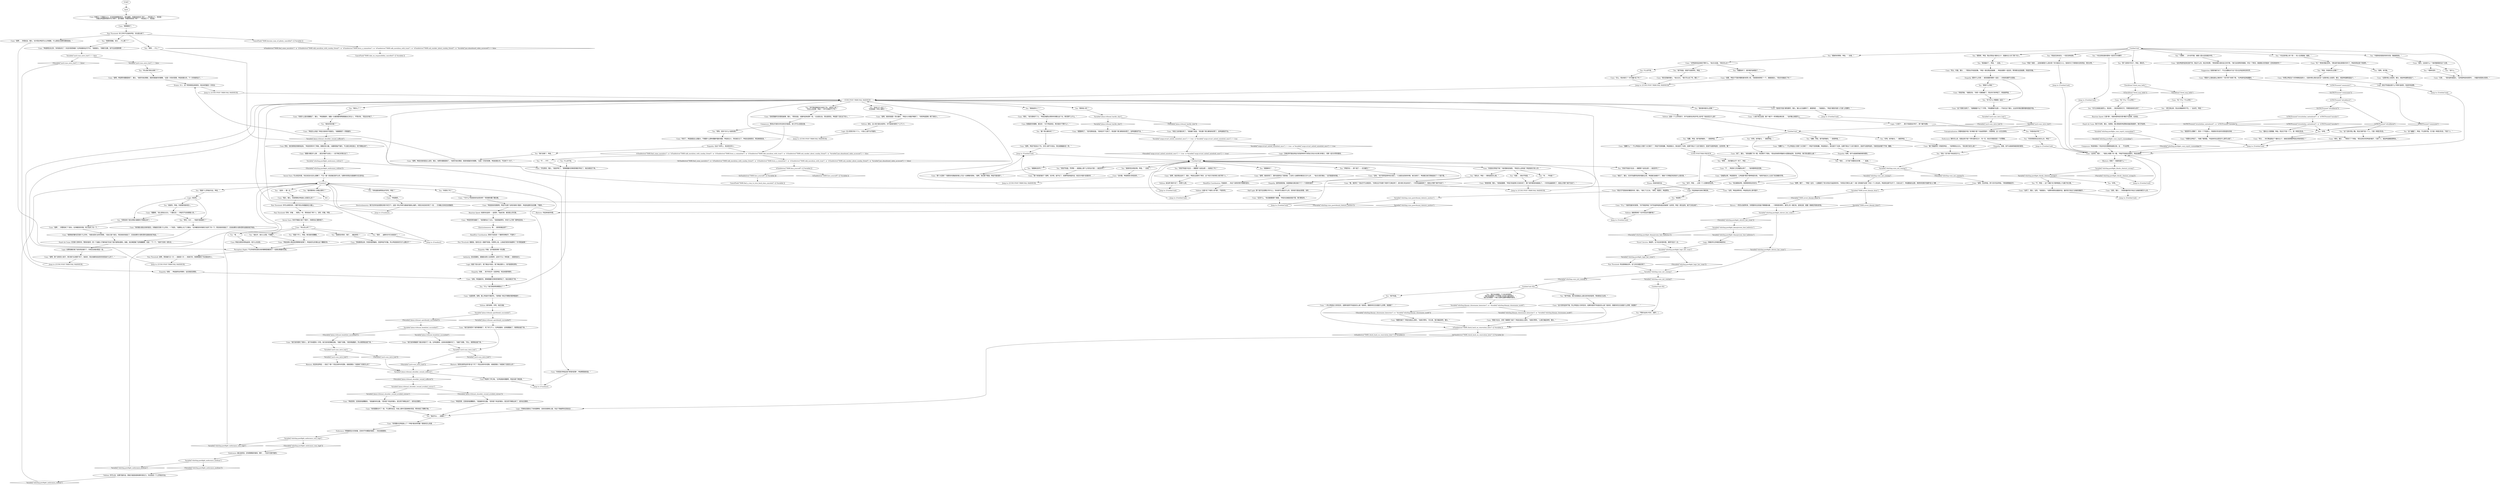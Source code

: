 # WHIRLING F2 / CUNO WAKEUP
# If you didn't make the authority check.
# ==================================================
digraph G {
	  0 [label="START"];
	  1 [label="input"];
	  2 [label="Variable[\"cargo.evrart_exited_unionhub_once\"] == true  or Variable[\"cargo.evrart_exited_unionhub_once\"] == true"];
	  3 [label="Variable[\"cargo.evrart_exited_unionhub_once\"] == true  or Variable[\"cargo.evrart_exited_unionhub_once\"] == true", shape=diamond];
	  4 [label="!(Variable[\"cargo.evrart_exited_unionhub_once\"] == true  or Variable[\"cargo.evrart_exited_unionhub_once\"] == true)", shape=diamond];
	  5 [label="Cuno: “哈？什么？什么铃铛？”"];
	  6 [label="You: “*某种东西*。”"];
	  7 [label="Cuno: “是吗，比如说什么？”他好像很喜欢这个主意。"];
	  8 [label="IsTHCPresent(\"ultraliberal\")"];
	  9 [label="IsTHCPresent(\"ultraliberal\")", shape=diamond];
	  10 [label="!(IsTHCPresent(\"ultraliberal\"))", shape=diamond];
	  11 [label="Empathy: 哇哦，他不太能接受被拒绝的感觉。"];
	  12 [label="You: “我感觉很痛，发生……什么事了？”"];
	  13 [label="Cuno: “小胡子来过这里。像个*婊子*一样清理这堆垃圾……”这好像让他很开心。"];
	  14 [label="You: “我是个心灵电动马达，坤诺。”"];
	  15 [label="Cuno: “你的猪头朋友派来的医生。好像是尼克斯·什么列布。一个贱货。”他朝地上吐了口唾沫。“在你睡觉的时候用刀玩弄了你一下。然后他妈的就走了，还说如果你大便失禁的话就给他打电话。”"];
	  16 [label="You: “我感觉非常好。我们……燥起来吧！”"];
	  17 [label="You: “谁在乎。谁关心过我。不重要了。”"];
	  18 [label="You: “那是什么风格？”"];
	  19 [label="Composure: 坤诺和猪头？而且你还在警察频道提过他。这……不太妙啊。"];
	  20 [label="Cuno: “我想他好像叫尼克斯·什么列布，”他尝试回忆当时的情景。“说自己是个医生。然后他妈的就走了，还说如果你大便失禁的话就给他打电话。”"];
	  21 [label="You: “你知不知道，乔伊斯——就是船上那个公司的女代表——她还好吗？”"];
	  22 [label="Cuno: “那个大混球？”他那张布满雀斑的脸上闪过一丝尊敬的意味。“是啊，他在楼下喝酒。坤诺不喜欢那个。”"];
	  23 [label="Jump to: [Untitled hub]"];
	  24 [label="You: “好吧。”"];
	  25 [label="You: “感谢你的帮助，坤诺。”（总结。）"];
	  26 [label="Cuno: “该死，猪头……你他妈最好别只有这几朵破玫瑰花什么的。”"];
	  27 [label="Jump to: [Untitled hub]"];
	  28 [label="Conceptualization: 骄傲地竖起中指？他*确实*是个*自由思想家*。打破常规。这一点无法争辩。"];
	  29 [label="Variable[\"yard.cuno_intro_hub\"]"];
	  30 [label="Variable[\"yard.cuno_intro_hub\"]", shape=diamond];
	  31 [label="!(Variable[\"yard.cuno_intro_hub\"])", shape=diamond];
	  32 [label="Cuno: “谢了，猪头。”他快速瞥了你一眼，然后移开了视线。“现在赶快把你残废的大屁股抬起来，告诉坤诺，我们现在要怎么做？”"];
	  33 [label="Composure: 男孩似乎真的对你没有任何敌意。他几乎可以说是友善。"];
	  34 [label="You: “我们没事了，坤诺。”"];
	  35 [label="CancelTask(\"TASK.find_a_way_to_turn_back_time_canceled\")--[[ Variable[ ]]"];
	  36 [label="Cuno: “不……坤诺有几天没嗑思必得了……”他的眼神有些忧郁。"];
	  37 [label="You: “你受伤了吗？”"];
	  38 [label="Cuno: 你看见一个穿着FALN，还没到青春期的孩子。因为痛楚，你看到他变成了两个——然后是三个。他说道：\n你看见坤诺那熟悉的FALN裤子。因为痛楚，你看到他变成了两个——然后是三个。他说道："];
	  39 [label="Empathy: 哇哦……坤诺居然会同情你。这还真是没想到。"];
	  40 [label="Pain Threshold: 是啊，男孩被打过一次——或者是十次——他爸打的。他很尊重受了伤还能走的人。"];
	  41 [label="Hand/Eye Coordination: 可能是的……你这个该死的笨手笨脚的家伙。"];
	  42 [label="Volition: 这是*杀了*他的人的*错*。不是你的。"];
	  43 [label="Half Light: 那个袋子应该算在*你*头上。你本来可以做点什么的，但你却只是站在那里。该死……"];
	  44 [label="Cuno: “这里的墙上全是洞，猪头。就连坤诺都知道这个。”"];
	  45 [label="Variable[\"whirling.postfight_klaasjeroom_hint_ballistics\"]"];
	  46 [label="Variable[\"whirling.postfight_klaasjeroom_hint_ballistics\"]", shape=diamond];
	  47 [label="!(Variable[\"whirling.postfight_klaasjeroom_hint_ballistics\"])", shape=diamond];
	  48 [label="You: “康米主义很愚蠢，坤诺。而且它不是一个人，是一种意识形态。”"];
	  49 [label="You: “没什么。”"];
	  50 [label="Jump to: [CUNO POST TRIBUNAL MAINHUB]"];
	  51 [label="You: “我们应该搜查一下卡拉洁的房间。”\n“我们应该搜查一下卡特琳·艾拉洁小姐的房间。”\n“我们应该搜查一下奥兰治那位迪斯科舞者的房间。”"];
	  52 [label="You: “好吧。给爷备马。”（接受坤诺。）"];
	  53 [label="Pain Threshold: 看看他。他的生活一直都不容易。你想带上他，让他经历更多的破事吗？*你*那些破事？"];
	  54 [label="Cuno: “抱歉什么？！不让坤诺加入你那个大烂摊子？！坤诺不觉得抱歉。坤诺很高兴。我也是开个玩笑。如果不拿出个几百万雷亚尔，是请不动我坤诺的。你甚至连床都下不来，蠢蛋。”"];
	  55 [label="Cuno: “隔壁的婊子？坤诺也是这么想的，”他表示赞同。“好主意。我们燥起来吧，猪头。”"];
	  56 [label="Variable[\"whirling.cuno_not_coming\"]"];
	  57 [label="Variable[\"whirling.cuno_not_coming\"]", shape=diamond];
	  58 [label="!(Variable[\"whirling.cuno_not_coming\"])", shape=diamond];
	  59 [label="Cuno: “他们说你把半个城市都烧毁了。死了好几千人。在坤诺看来，这简直酷毙了。我想我会留下来。”"];
	  60 [label="Rhetoric: 他现在居然会用*我*这个字了？而且没有叫你混账，或者是猪头？他是病了还是怎么的？"];
	  61 [label="Cuno: “坤诺觉得，还真他妈挺糟糕的。”他指着你的左腿。“但你是个幸运的猪头。医生把子弹取出来了，说你会没事的。”"];
	  62 [label="Variable[\"whirling.postfight_endurance_very_high\"]"];
	  63 [label="Variable[\"whirling.postfight_endurance_very_high\"]", shape=diamond];
	  64 [label="!(Variable[\"whirling.postfight_endurance_very_high\"])", shape=diamond];
	  65 [label="Cuno: “坤诺做的。”"];
	  66 [label="You: （起来——慢一点。）"];
	  67 [label="Cuno: 他看着你的眼睛，重复到：“对于坤诺来说，两天根本*不算什么*。”"];
	  68 [label="Volition: 她当然*真的*走了，你想什么呢。"];
	  69 [label="Cuno: “这没什么。”他试着摆脱那个画面。“坤诺也会被装进袋子里。我们都会的。”"];
	  70 [label="Variable[\"whirling.postfight_logic_her_room\"]"];
	  71 [label="Variable[\"whirling.postfight_logic_her_room\"]", shape=diamond];
	  72 [label="!(Variable[\"whirling.postfight_logic_her_room\"])", shape=diamond];
	  73 [label="Volition: 放松，这小孩只是在戏弄你。你不是真的害死了*上千人*。"];
	  74 [label="Variable[\"plaza.tribunal_hardie_shot\"]"];
	  75 [label="Variable[\"plaza.tribunal_hardie_shot\"]", shape=diamond];
	  76 [label="!(Variable[\"plaza.tribunal_hardie_shot\"])", shape=diamond];
	  77 [label="Jump to: [CUNO POST TRIBUNAL MAINHUB]"];
	  78 [label="Cuno: “真他妈难，猪头。”他抱起胳膊。“坤诺只知道港口已经封闭了，整个城市都他妈被搞乱了。一半的哈迪娘炮死了，就连公司那个婊子也走了。”"];
	  79 [label="Cuno: “哦，真的吗？”他似乎不太相信你。“你再也见不到那个死胖子艾弗拉特了，因为港口完全封闭了。一半的哈迪娘炮死了，就连公司那个婊子也走了。”"];
	  80 [label="You: “好吧。”"];
	  81 [label="You: “很简单，坤诺。我必须找出*康米主义*。是康米主义杀了那个吊人。”"];
	  82 [label="You: “这个最酷了，坤诺。不过很可惜，它只是一种意识形态，不是个人。”"];
	  83 [label="You: “我不知道。我们还是就这么漫无目的地闲逛吧，等线索自己出现。”"];
	  84 [label="You: “抱歉，坤诺，我不能带着你。”（拒绝坤诺。）"];
	  85 [label="Untitled hub (02)"];
	  86 [label="Variable[\"yard.cuno_intro_hub\"] == false"];
	  87 [label="Variable[\"yard.cuno_intro_hub\"] == false", shape=diamond];
	  88 [label="!(Variable[\"yard.cuno_intro_hub\"] == false)", shape=diamond];
	  89 [label="Cuno: “是啊，坤诺也他妈是这么说的，猪头。他帮你摆脱困境了。”他把手放在臀部，直直地看着你的眼睛。“这是一次性的恩惠，坤诺给猪头的。不会有下一次了。”"];
	  90 [label="You: “等等……什么？”"];
	  91 [label="You: “什么？他们把他带到哪里去了？”"];
	  92 [label="Cuno: “没啦，坤诺骗你的。那辆愚蠢的货車把四眼带走了。他应该能活下来。”"];
	  93 [label="Variable[\"whirling.cuno_postribunal_rhetoric_noslurs\"]"];
	  94 [label="Variable[\"whirling.cuno_postribunal_rhetoric_noslurs\"]", shape=diamond];
	  95 [label="!(Variable[\"whirling.cuno_postribunal_rhetoric_noslurs\"])", shape=diamond];
	  96 [label="You: “我怎么了？”"];
	  97 [label="Logic: *小胡子*……那只可能是加尔特了，那个餐厅经理。"];
	  98 [label="Endurance: 通过血和泪，还有那撕裂的缝线，偶尔……*应该*还是可能的。"];
	  99 [label="You: “我的警局有人来看过我吗？”"];
	  100 [label="Variable[\"whirling.postfight_cuno_esprit_cunnandpig\"]"];
	  101 [label="Variable[\"whirling.postfight_cuno_esprit_cunnandpig\"]", shape=diamond];
	  102 [label="!(Variable[\"whirling.postfight_cuno_esprit_cunnandpig\"])", shape=diamond];
	  103 [label="You: “你说几千人死了？”\n“你说城里一半的人都死了？”"];
	  104 [label="Cuno: “当然了，猪头。当然。”他摇摇头。“如果你想突击搜查的话，最好别只有这几朵破玫瑰就行。”"];
	  105 [label="You: “好吧。给爷备马。”（接受坤诺。）"];
	  106 [label="You: “现在？至于接下来会发生什么……”"];
	  107 [label="Cuno: “这计划听起来不错。你让坤诺加入你的狂欢，结果你居然不知道该怎么做？他妈的，看看你的日志或者什么的啊。真是服了……”"];
	  108 [label="Variable[\"plaza.tribunal_headshot_succeeded\"]"];
	  109 [label="Variable[\"plaza.tribunal_headshot_succeeded\"]", shape=diamond];
	  110 [label="!(Variable[\"plaza.tribunal_headshot_succeeded\"])", shape=diamond];
	  111 [label="You: “谢谢你，坤诺，你是我的救命恩人。”"];
	  112 [label="Cuno: “提图斯死了，”他冷漠地说道。“他有些手下也死了。现在整个港口都他妈封禁了。连坤诺都进不去。”"];
	  113 [label="Cuno: “没有。”孩子突然显得年轻又弱小。“工会医生赶到的时候，她已经死了。坤诺看见他们把她装进了一个袋子里。”"];
	  114 [label="Cuno: “意志坚强的猪头。”他点点头。“我们可以走了吗，猪头？”"];
	  115 [label="Cuno: “对坤诺来说这他妈不算什么，”他点头说道。“现在怎么办？”"];
	  116 [label="Cuno: “那是卡拉洁，对吧？隔壁那个婊子？坤诺也是这么想的，”他表示赞同。“让我们燥起来吧，猪头。”"];
	  117 [label="Variable[\"yard.cuno_intro_hub\"]"];
	  118 [label="Variable[\"yard.cuno_intro_hub\"]", shape=diamond];
	  119 [label="!(Variable[\"yard.cuno_intro_hub\"])", shape=diamond];
	  120 [label="Jump to: [Untitled hub]"];
	  121 [label="You: “等等，但你*为什么*会原谅我？”"];
	  122 [label="Empathy: 在这个世界上，他没有任何人。"];
	  123 [label="IsTaskActive(\"TASK.check_back_on_renovation_later\")--[[ Variable[ ]]"];
	  124 [label="IsTaskActive(\"TASK.check_back_on_renovation_later\")--[[ Variable[ ]]", shape=diamond];
	  125 [label="!(IsTaskActive(\"TASK.check_back_on_renovation_later\")--[[ Variable[ ]])", shape=diamond];
	  126 [label="Variable[\"plaza.tribunal_shoulder_wound_avoided_cuirass\"]"];
	  127 [label="Variable[\"plaza.tribunal_shoulder_wound_avoided_cuirass\"]", shape=diamond];
	  128 [label="!(Variable[\"plaza.tribunal_shoulder_wound_avoided_cuirass\"])", shape=diamond];
	  129 [label="Cunohurt"];
	  130 [label="You: “你刚说有个医生把我大腿里的子弹取出来了。”"];
	  131 [label="Cuno: “终结风格，”他重复到。“你把一切都搞砸了。现在你只有坤诺了。终结者坤诺。”"];
	  132 [label="You: “提图斯还好吗？”"];
	  133 [label="Drama: 他说的是实话。"];
	  134 [label="Cuno: “那个有钱的婊子？是啊，也许吧。船不在了。如果坤诺有船的话，肯定也*他妈*会很好的……”"];
	  135 [label="Cuno: “哈？什么？什么铃铛？”"];
	  136 [label="You: “它们之前就在屋顶上。我没有……我没有抓到它们。手脚真他妈的太笨了……”"];
	  137 [label="You: “你*为什么*想跟我一起走？”"];
	  138 [label="Variable[\"whirling.cuno_not_coming\"]"];
	  139 [label="Variable[\"whirling.cuno_not_coming\"]", shape=diamond];
	  140 [label="!(Variable[\"whirling.cuno_not_coming\"])", shape=diamond];
	  141 [label="You: “唔……”"];
	  142 [label="Cuno: “坤诺看得出来，你他妈是想骗他，但是坤诺不好骗，所以坤诺他妈的为什么要在乎？”"];
	  143 [label="Logic: 如果他确实做了验伤然后离开了，你肯定会相对稳定一些。"];
	  144 [label="Pain Threshold: 而且距离挺近的，走几步应该能忍得了。"];
	  145 [label="Cuno: “两天，”他冷漠地开了口。“坤诺没嗑思必得的时间都比这个长。两天算不上什么。”"];
	  146 [label="Logic: 艾弗拉特可能会用这次武装争辩作为把自己完全关在港口的借口，切断一起与外界的联系。"];
	  147 [label="Untitled hub"];
	  148 [label="Cuno: “去医院啊，智障。跟上坤诺的节奏好吗。”他带着一种近乎尊敬的眼神看着你……"];
	  149 [label="Cuno: “坤诺觉得，还真他妈挺糟糕的。”他指着你的左腿。“但你是个幸运的猪头。医生把子弹取出来了，说你会没事的。”"];
	  150 [label="Cuno: “肩膀大概没什么事……医生好像不太担心——说子弹正好穿过去了。”"];
	  151 [label="Cuno: “*为什么*坤诺他妈的会受伤啊？”男孩朝你翻了翻白眼。"];
	  152 [label="Cuno: “坤诺他妈的很聪明，坤诺不在那个该死的粪坑*里面*。坤诺知道情况会变糟，不像你。”"];
	  153 [label="You: “我是个坏人，坤诺。情况真的很糟糕。”"];
	  154 [label="Cuno: ”是啊，她走得远远的了，猪头。坤诺在这里待了两天，这个地方只有你和小胡子两个人。”"];
	  155 [label="Cuno: “你想让坤诺当个对你唯唯诺诺的人，还是你想让我实话实说？这里的墙上全是洞，猪头。就连坤诺都知道这个。”"];
	  156 [label="You: “我昏迷多久了？”"];
	  157 [label="You: “放松点，坤诺——我知道该怎么做。”"];
	  158 [label="You: （把它拿出来，亮出支离破碎的干花。）“这朵花，坤诺！”"];
	  159 [label="Variable[\"whirling.postfight_blackc_rhetoric_wrong\"]"];
	  160 [label="Variable[\"whirling.postfight_blackc_rhetoric_wrong\"]", shape=diamond];
	  161 [label="!(Variable[\"whirling.postfight_blackc_rhetoric_wrong\"])", shape=diamond];
	  162 [label="Cuno: “这在坤诺听起来还差不多。取证什么的。真正的犯罪。”男孩用拳头砸向自己的手掌。“我们去犯罪现场看看，评估一下情况。就按猪头的风格来！还有其他的吗？”"];
	  163 [label="Cuno: “所以……你打算追踪这个*康米主义*，或者还是想跟坤诺征求别的意见？”"];
	  164 [label="Jump to: [CUNO POST TRIBUNAL MAINHUB]"];
	  165 [label="Pain Threshold: 哎哟，好痛……有那么一秒，男孩变成了两个人。该死，好痛。呼吸……"];
	  166 [label="You: “提图斯死了……？”"];
	  167 [label="You: “你知不知道卡拉洁——隔壁那个金发女郎——她真走了吗？”"];
	  168 [label="Shivers: 一阵风从海湾吹来，你周围的杜拉铝盒子微微震动着……一种熟悉的寒冷，屋顶上的一根红线。逐渐拉紧。就像一根被狂风拨动的弦。"];
	  169 [label="Variable[\"TASK.arrest_klaasje_done\"]"];
	  170 [label="Variable[\"TASK.arrest_klaasje_done\"]", shape=diamond];
	  171 [label="!(Variable[\"TASK.arrest_klaasje_done\"])", shape=diamond];
	  172 [label="You: “那其他人呢？”"];
	  173 [label="Jump to: [Untitled hub]"];
	  174 [label="Rhetoric: 他错了！他能知道什么？！"];
	  175 [label="Cuno: “哈？”男孩好像在思考。“那玩意可能在那里好多年了。坤诺觉得这是个死胡同。”"];
	  176 [label="You: “我不知道，但我不会放弃的，坤诺。”"];
	  177 [label="Jump to: [Untitled hub]"];
	  178 [label="Empathy: 听着，这可能是他唯一的出路。"];
	  179 [label="Untitled hub"];
	  180 [label="Jump to: [Untitled hub]"];
	  181 [label="Cuno: “是啊，坤诺帮你摆脱困境了，猪头。”他把手放在臀部，直直地看着你的眼睛。“这是一次性的恩惠，坤诺给猪头的。下一次你就死定了。”"];
	  182 [label="IsTaskActive(\"TASK.face_yourself\")--[[ Variable[ ]]"];
	  183 [label="IsTaskActive(\"TASK.face_yourself\")--[[ Variable[ ]]", shape=diamond];
	  184 [label="!(IsTaskActive(\"TASK.face_yourself\")--[[ Variable[ ]])", shape=diamond];
	  185 [label="Cuno: “现在可不是他妈的睡觉时间，猪头。”他吐了口口水。“来吧，死肥仔，坤诺帮你。”"];
	  186 [label="Pain Threshold: 你可以承受住的。只要不把太多重量放在大腿上。"];
	  187 [label="Cuno: “什么？”他研究着你的表情。“你不相信坤诺？你不知道坤诺知道这些破事？去死吧，坤诺一直在监视。婊子已经出城了。”"];
	  188 [label="You: “是啊，有可能。”"];
	  189 [label="Logic: 谁也不知道这是什么*时候*造成的。他说的有道理。"];
	  190 [label="Cuno: “有些工会的傻瓜死了，”他指着门说道。“现在整个港口都他妈封禁了。连坤诺都进不去。”"];
	  191 [label="You: “伊丽莎白——那个园丁——还活着吗？”"];
	  192 [label="You: “谢谢你告诉我实情，坤诺。”（总结。）"];
	  193 [label="Endurance: 随你怎么说，但是这孩子是个*茅坑里的石头*。有一天，他也许真能变成一个好警察。"];
	  194 [label="Pain Threshold: 你几乎听不见他的声音，实在是太疼了。"];
	  195 [label="Cuno: “他们说你害死了很多人，差不多城里有一半吧。他们说你屁事都没做。”他垂下双眼。“我觉得挺酷的，所以我想我会留下来。”"];
	  196 [label="Jump to: [CUNO POST TRIBUNAL MAINHUB]"];
	  197 [label="You: “拜托，伙计……*到底*是谁做的？”"];
	  198 [label="Cuno: “是啊……你警局来了个家伙，在你睡觉的时候，用刀玩弄了你一下。”"];
	  199 [label="Cuno: 坤诺注意到你想站起来，但什么也没说。"];
	  200 [label="Cuno: “坤诺没耐心管这些哭唧唧的屁事了。坤诺经历过的事比这个糟糕的多。”"];
	  201 [label="Cuno: “所以怎么样了？”"];
	  202 [label="Jump to: [CUNO POST TRIBUNAL MAINHUB]"];
	  203 [label="Esprit de Corps: 我们行动吧，猪头，他想到。猪头警探和坤诺警探准备调查案件。我们开始吧。"];
	  204 [label="You: “坤诺，你他妈怎么回事？”"];
	  205 [label="Variable[\"whirling.postfight_shivers_her_room\"]"];
	  206 [label="Variable[\"whirling.postfight_shivers_her_room\"]", shape=diamond];
	  207 [label="!(Variable[\"whirling.postfight_shivers_her_room\"])", shape=diamond];
	  208 [label="Jump to: [CUNO POST TRIBUNAL MAINHUB]"];
	  209 [label="Cuno: “没问题。坤诺愿意分享信息的。”"];
	  210 [label="Cuno: “她走了，猪头。在你开始那场该死的骚动之前，坤诺看见她离开了。拿着个行李箱还有其他什么鬼东西。”"];
	  211 [label="CheckItem(\"dried_may_bells\")"];
	  212 [label="CheckItem(\"dried_may_bells\")", shape=diamond];
	  213 [label="!(CheckItem(\"dried_may_bells\"))", shape=diamond];
	  214 [label="Cuno: “拜托，猪头……”男孩打了个响指。“想法没有杀死坤诺的瘸子。它是个人。就连坤诺都能想明白。”"];
	  215 [label="Untitled hub (02)"];
	  216 [label="Cuno: “这个场景已经死了。”他朝着窗户比了个手势。“坤诺要离开这里——不如也当个猪头，出去的时候还要骄傲地竖起中指。”"];
	  217 [label="You: “现在……关于接下来要发生的事……”（起身。）"];
	  218 [label="Cuno: “别老想着昨天的那些破事，猪头，”男孩说道，试着听起来成熟一些。“过去是过去，现在是现在。坤诺是个活在当下的人。”"];
	  219 [label="Cuno: “当然，坤诺会帮你的。坤诺现在的心情*很好*。”"];
	  220 [label="Cuno: “你的腿长在坤诺身上了？*坤诺*能动你的腿？我他妈怎么知道……”"];
	  221 [label="Savoir Faire: 可以肯定的是，你应该没办法怎么跳舞了。不过一瘸一拐走路还是可以的。如果你觉得这也能被称为生活的话。"];
	  222 [label="Cuno: “=你让坤诺加入你的狂欢，结果你居然不知道该怎么做？他妈的，看看你的日志或者什么的啊。真是服了……”"];
	  223 [label="Cuno: “是啊，坤诺不是说过了吗。任何人都不许进出。现在就像偏执狂一样。”"];
	  224 [label="You: “外面有些鬼鬼祟祟的东西。我能感觉到。”"];
	  225 [label="IsTHCPresent(\"communist\")"];
	  226 [label="IsTHCPresent(\"communist\")", shape=diamond];
	  227 [label="!(IsTHCPresent(\"communist\"))", shape=diamond];
	  228 [label="Cuno: “奇迹？放屁……这他妈都是什么鬼东西？你只能自己小心，他妈的马丁内斯根本没有奇迹。现实点吧。”"];
	  229 [label="You: “我要放弃了。是时候开始喝酒了。”"];
	  230 [label="Jump to: [Untitled hub]"];
	  231 [label="Empathy: 要求什么东西——甚至是要求跟你一起走——对他来说都不太容易。"];
	  232 [label="You: 不管付出多少代价。[离开。]"];
	  233 [label="You: “你不是说我和你已经完了吗。从职业上讲？”\n“你怎么在这里，坤诺——你不生我的气了吗？”"];
	  234 [label="Drama: 大人，这个男孩相信这是真的。他在给您最后一次机会。"];
	  235 [label="Cuno: “开玩笑的，猪头，”他轻声笑了。“那辆愚蠢的货車把四眼仔带走了。他应该能活下来。”"];
	  236 [label="Cuno: “他们说你朝着那个傻瓜的脸开了一枪。在坤诺看来，这他妈真是酷炸天了。”他垂下双眼。“所以，我想我会留下来。”"];
	  237 [label="CUNO POST TRIBUNAL MAINHUB"];
	  238 [label="Rhetoric: 听起来他好的很。"];
	  239 [label="You: “我的房间是怎么回事？”"];
	  240 [label="You: “我还可以……走路吗？”"];
	  241 [label="Jump to: [Cunohurt]"];
	  242 [label="Cuno: “很酷啊。”他认真地点点头。“只要记住——坤诺可不会免费救人的。”"];
	  243 [label="IsTHCPresent(\"revacholian_nationhood\")  or  IsTHCPresent(\"moralist\")"];
	  244 [label="IsTHCPresent(\"revacholian_nationhood\")  or  IsTHCPresent(\"moralist\")", shape=diamond];
	  245 [label="!(IsTHCPresent(\"revacholian_nationhood\")  or  IsTHCPresent(\"moralist\"))", shape=diamond];
	  246 [label="Cuno: “见鬼……”他失望的摇摇头。“这样耍坤诺有意思吗……你最好给我来点别的。”"];
	  247 [label="Jump to: [Untitled hub]"];
	  248 [label="Cuno: “你要失去坤诺了。”他看了看周围。“听起来你在这里没什么事可以做了。”"];
	  249 [label="You: “抱歉，坤诺，我不能带着你。”（拒绝坤诺。）"];
	  250 [label="Hand/Eye Coordination: 那孩子会变成一个像样的神枪手，不是吗？"];
	  251 [label="Cuno: “抱歉什么？！不让坤诺加入你那个大烂摊子？！坤诺不觉得抱歉。坤诺很高兴。我也是开个玩笑。如果不拿出个几百万雷亚尔，是请不动我坤诺的。去你的吧，懂？”"];
	  252 [label="Rhetoric: 他没有说坤诺——他说了*我*？而且没有叫你混账，或者是猪头？他是病了还是怎么的？"];
	  253 [label="Cuno: “听好了，坤诺就是这么度量大。不需要什么那种满腹牢骚的闹剧。坤诺发过火，然后就忘记了。坤诺会选择原谅，然后继续前进。”"];
	  254 [label="You: “坦白跟我讲吧。我想理清现在的状况。”"];
	  255 [label="Variable[\"whirling.postfight_endurance_medium\"]"];
	  256 [label="Variable[\"whirling.postfight_endurance_medium\"]", shape=diamond];
	  257 [label="!(Variable[\"whirling.postfight_endurance_medium\"])", shape=diamond];
	  258 [label="Jump to: [Cunohurt]"];
	  259 [label="You: “我的……迪斯科岁月已经结束了。”"];
	  260 [label="Cuno: “慢点，猪头。你是想靠在坤诺身上还是怎么的？”"];
	  261 [label="Logic: 交火现场只有十个人。十倍以上是不太可能的。"];
	  262 [label="You: “你是说加尔特？”"];
	  263 [label="Volition: 谁能想到呢？也许你应该*逮捕*她？"];
	  264 [label="You: “你……不知道？”"];
	  265 [label="You: “但是……我也不知道。”"];
	  266 [label="Cuno: “坤诺觉得你搞砸了，”他郑重地点了点头。“但是我能帮你。你有什么打算？跟坤诺说说。”"];
	  267 [label="You: “卡拉洁背后房间里有一些灰扑扑的脚印……”"];
	  268 [label="You: “大概有……28%的可能，被害人是从远处被击中的。”"];
	  269 [label="You: “卡拉洁的墙上有个洞——有人在调查她。偷窥。”"];
	  270 [label="You: “这个没有*那么*酷。而且它都不是一个人，只是一种意识形态。”"];
	  271 [label="You: 什么也不说。"];
	  272 [label="Cuno: “怎么，现在哑巴了？你*准备*走了吗？”"];
	  273 [label="Cuno: “所以，听着，猪头……”男孩似乎有些犹豫。“坤诺一直在想这些破事……坤诺会跟你一起走的。帮你解决这些破事。终结的风格。”"];
	  274 [label="Authority: 尝试招募他，就像尝试把火当宠物养。这孩子只认一种权威——就是他自己。"];
	  275 [label="CancelTask(\"TASK.take_on_responsibility_cancelled\")--[[ Variable[ ]]"];
	  276 [label="Cuno: “眯眯眼死了。”"];
	  277 [label="You: “等等……你好像有点不一样了，坤诺……”"];
	  278 [label="Cuno: “没嗑思必得，坤诺很悲伤。让坤诺很*想念*那种狗屁东西。”他用手指在头上比划了些含糊的手势。"];
	  279 [label="Cuno: “坤诺怎么知道？坤诺又他妈的不是医生。”他像看傻子一样看着你。"];
	  280 [label="Cuno: “你的肩膀也中了一枪，不过算你走运，你身上那件花里胡哨的茶壶，帮你挡住了那颗子弹。”"];
	  281 [label="Endurance: 伴随着相当大的疼痛，还有时不时撕裂的缝线——你应该能做到。"];
	  282 [label="Esprit de Corps: 尼克斯·戈特利布，警局的医师，把一个装着小子弹的袋子扔进了医疗废物处置机。接着，他往嘴里塞了些焦糖糖果，说道：“下一个。”他的门后有一排队伍……"];
	  283 [label="Cuno: “是啊，他妈的死了。我听说是死在了医院里。工会的人全都哭的眼泪汪汪什么的……”他点头表示确认：“这可能是你的错。”"];
	  284 [label="Logic: 你确实听过多做些弹道测试……"];
	  285 [label="Cuno: “像个狗娘养的一样接受坤诺……”他恭敬地点点头。“现在我们该怎么做？”"];
	  286 [label="Cuno: “是啊，告诉坤诺。把*计划*告诉坤诺。”男孩摩擦着双手。"];
	  287 [label="Jump to: [Untitled hub]"];
	  288 [label="Variable[\"plaza.tribunal_spiritbomb_succeeded\"]"];
	  289 [label="Variable[\"plaza.tribunal_spiritbomb_succeeded\"]", shape=diamond];
	  290 [label="!(Variable[\"plaza.tribunal_spiritbomb_succeeded\"])", shape=diamond];
	  291 [label="You: “我伤的有多重？”"];
	  292 [label="Savoir Faire: 你的平衡能力差了*很多*。你感觉自己要摔倒了。"];
	  293 [label="Visual Calculus: 弹道学。在卡拉洁的房间里。做得*恰当*一点。"];
	  294 [label="You: “你知不知道卡拉洁——隔壁那个金发女郎——她还好吗？”"];
	  295 [label="You: “不，坤诺——这个*确实*在*某种程度上*与案子有关联。”"];
	  296 [label="You: “我不知道。”"];
	  297 [label="Variable[\"whirling.klaasje_chosename_katarzine\"]  or  Variable[\"whirling.klaasje_chosename_modd\"]"];
	  298 [label="Variable[\"whirling.klaasje_chosename_katarzine\"]  or  Variable[\"whirling.klaasje_chosename_modd\"]", shape=diamond];
	  299 [label="!(Variable[\"whirling.klaasje_chosename_katarzine\"]  or  Variable[\"whirling.klaasje_chosename_modd\"])", shape=diamond];
	  300 [label="Variable[\"yard.cuno_intro_hub\"]"];
	  301 [label="Variable[\"yard.cuno_intro_hub\"]", shape=diamond];
	  302 [label="!(Variable[\"yard.cuno_intro_hub\"])", shape=diamond];
	  303 [label="Cuno: “坤诺刚告诉过你，你的朋友死了！你还好意思喊疼？在坤诺看来这可不对。”他摇摇头。“四眼仔没事，他不应该受那种罪……”"];
	  304 [label="You: “走开，坤诺……让我一个人安静地死去吧。”"];
	  305 [label="Cuno: “你把什么鬼东西撕裂了，猪头。”坤诺看着你，就像一头被驯服的野狼看着自己的主人。平等对待。“而且也中枪了。”"];
	  306 [label="Cuno: 然后，他的表情变得柔和起来。“坤诺觉得你中了两枪。肩膀还有大腿。大腿那里挺严重的，不过医生来检查过，把子弹取出来了。”"];
	  307 [label="Volition: 你可以走。如果可能的话，那就只能是依靠纯粹的意志力。你会变成一个心灵电动马达。"];
	  308 [label="You: “你知道是谁帮我治疗的吗，坤诺？”"];
	  309 [label="Perception (Sight): 不过你依然还是在他的眼睛里捕捉到了一些类似尊重的东西。"];
	  310 [label="Volition: 谢天谢地，好吧，他还活着。"];
	  311 [label="You: “她逃跑了？”"];
	  312 [label="Suggestion: 他真的被打动了，不过主要取决于这个百分比听起来有多科学。"];
	  313 [label="Cuno: “是啊，他妈的就是一场大屠杀，”坤诺大大地裂开嘴笑了。“你和坤诺是唯一剩下来的人。”"];
	  314 [label="Logic: 听起来她并没有打算回来。"];
	  315 [label="Jump to: [Untitled hub]"];
	  316 [label="Empathy: 虽然他很坚强，但是那副光景还是打下了一个深深的烙印。"];
	  317 [label="You: “那个该死的*铃兰*，坤诺，那些花。”"];
	  318 [label="You: “奇迹还没有发生。一切还没有结束。”"];
	  319 [label="You: “我突然可以理解了，控诉一个不是真人，而是意识形态的东西到底有多难……”"];
	  320 [label="Cuno: “滚蛋，坤诺才不喜欢喝醉酒的老男人呢。”他短暂地停顿了一下，接着摇摇头。“现在你准备走了吗？”"];
	  321 [label="Logic: 他是个街头浪子。很了解这片街区。很了解这里的人。他可能很有用场。"];
	  322 [label="Cuno: “是啊，瘸子……”坤诺一边问，一边看着花了老大的劲才站起来的你。“你现在打算怎么做？一瘸一拐地离开这里？你会一个人死去的。坤诺现在都不在乎了。已经太迟了。坤诺要留在这里，再把你的房间*搞得*乱七八糟……”"];
	  323 [label="Jump to: [Untitled hub]"];
	  324 [label="You: 什么也不说。"];
	  325 [label="Cuno: “是啊……你很走运，猪头。也许现在坤诺可以让你看看，什么是真正狂野的硬核摇滚。”"];
	  326 [label="Jump to: [Cunohurt]"];
	  327 [label="Reaction Speed: 他真的在监视——监视你，哈迪兄弟，甚至是公司代表。"];
	  328 [label="Jump to: [CUNO POST TRIBUNAL MAINHUB]"];
	  329 [label="You: “整个港口都封闭了？”"];
	  330 [label="Cuno: “你他妈问坤诺干嘛？”他好像有些恼怒。“坤诺怎么会知道？坤诺他妈只有12岁。”"];
	  331 [label="Jump to: [Untitled hub]"];
	  332 [label="Untitled hub"];
	  333 [label="Cuno: “去你的，猪头……”他担心地瞥了你一眼。“坤诺不知道这朵破花。坤诺没感觉。”"];
	  334 [label="Reaction Speed: 又是*我*。他身体里有些东西*确实*在变换，在改变。"];
	  335 [label="Electrochemistry: 嗯……探测到毒品资产！"];
	  336 [label="Empathy: 哇哦，他不太能接受被拒绝的感觉。"];
	  337 [label="CUNO POSTTRIB PREHUB"];
	  338 [label="Variable[\"plaza.tribunal_shoulder_wound_suffered\"]"];
	  339 [label="Variable[\"plaza.tribunal_shoulder_wound_suffered\"]", shape=diamond];
	  340 [label="!(Variable[\"plaza.tribunal_shoulder_wound_suffered\"])", shape=diamond];
	  341 [label="Cuno: 坤诺吹了声口哨。“在坤诺看来很酷啊，坤诺也是个神经病。”"];
	  342 [label="Logic: 他没有。"];
	  343 [label="Electrochemistry: 我们在你的血液里检测到*多巴宁*。这是一种以吗啡为基础的强效止痛药。好医生肯定给你用了一些……它消散之后肯定会很痛苦。"];
	  344 [label="Cuno: “是啊，那个该死的小胡子。把烂摊子全清理干净了。他妈的，现在他都快变成你的老母亲什么的了。”"];
	  345 [label="You: “你觉得我现在应该怎么办，坤诺？”"];
	  346 [label="Cuno: “他妈的*到处*都有脚印，猪头。猪头太沉迷脚印了，都是狗屁……”他摇摇头。“坤诺只看到外面*人行道*上的脚印。”"];
	  347 [label="Jump to: [Untitled hub]"];
	  348 [label="Cuno: “那是什么鬼街道名之类的吗？”孩子停下来想了想。“在坤诺听起来挺酷的。”"];
	  349 [label="You: “我准备好了，坤诺。”（总结。）"];
	  350 [label="Volition: 这是一个12岁的孩子。你不会真的在考虑*带上他*吧？他会发生什么事？"];
	  351 [label="Empathy: 哇哦……孩子的名字一定是坤诺，而且他很同情你。"];
	  352 [label="You: “所以我们现在没事了？”"];
	  353 [label="IsTaskActive(\"TASK.find_some_moralists\")  or  IsTaskActive(\"TASK.talk_moralism_with_sunday_friend\")  or  IsTaskActive(\"TASK.form_a_committee\")  or  IsTaskActive(\"TASK.talk_moralism_with_trant\")  or  IsTaskActive(\"TASK.ask_smoker_about_sunday_friend\")  or  Variable[\"jam.abandoned_cabin_accessed\"] == false"];
	  354 [label="IsTaskActive(\"TASK.find_some_moralists\")  or  IsTaskActive(\"TASK.talk_moralism_with_sunday_friend\")  or  IsTaskActive(\"TASK.form_a_committee\")  or  IsTaskActive(\"TASK.talk_moralism_with_trant\")  or  IsTaskActive(\"TASK.ask_smoker_about_sunday_friend\")  or  Variable[\"jam.abandoned_cabin_accessed\"] == false", shape=diamond];
	  355 [label="!(IsTaskActive(\"TASK.find_some_moralists\")  or  IsTaskActive(\"TASK.talk_moralism_with_sunday_friend\")  or  IsTaskActive(\"TASK.form_a_committee\")  or  IsTaskActive(\"TASK.talk_moralism_with_trant\")  or  IsTaskActive(\"TASK.ask_smoker_about_sunday_friend\")  or  Variable[\"jam.abandoned_cabin_accessed\"] == false)", shape=diamond];
	  356 [label="You: “不……不不……”"];
	  357 [label="CancelTask(\"TASK.become_man_of_plenty_cancelled\")--[[ Variable[ ]]"];
	  358 [label="Logic: 子弹肯定是穿过了你的肩胛骨，没有伤到肺和心脏。你这个狗娘养的还真走运……"];
	  359 [label="Variable[\"whirling.postfight_endurance_volition\"]"];
	  360 [label="Variable[\"whirling.postfight_endurance_volition\"]", shape=diamond];
	  361 [label="!(Variable[\"whirling.postfight_endurance_volition\"])", shape=diamond];
	  362 [label="Cuno: “你老是问坤诺这些*奇怪的屁事*，坤诺哪里能知道。”"];
	  0 -> 1
	  1 -> 38
	  2 -> 3
	  2 -> 4
	  3 -> 146
	  4 -> 147
	  5 -> 158
	  6 -> 246
	  7 -> 49
	  7 -> 6
	  8 -> 9
	  8 -> 10
	  9 -> 24
	  9 -> 270
	  10 -> 243
	  11 -> 217
	  12 -> 303
	  13 -> 97
	  14 -> 342
	  15 -> 282
	  16 -> 142
	  17 -> 200
	  18 -> 131
	  19 -> 333
	  20 -> 282
	  21 -> 134
	  22 -> 23
	  23 -> 147
	  24 -> 163
	  25 -> 115
	  26 -> 230
	  27 -> 333
	  28 -> 193
	  29 -> 30
	  29 -> 31
	  30 -> 28
	  31 -> 179
	  32 -> 217
	  33 -> 121
	  33 -> 353
	  34 -> 89
	  36 -> 278
	  37 -> 151
	  38 -> 276
	  39 -> 92
	  40 -> 202
	  41 -> 42
	  42 -> 120
	  43 -> 69
	  44 -> 189
	  45 -> 46
	  45 -> 47
	  46 -> 284
	  47 -> 293
	  48 -> 214
	  49 -> 246
	  50 -> 237
	  51 -> 297
	  52 -> 32
	  53 -> 178
	  54 -> 11
	  55 -> 123
	  56 -> 57
	  56 -> 58
	  57 -> 85
	  58 -> 215
	  59 -> 117
	  60 -> 338
	  61 -> 280
	  62 -> 64
	  62 -> 63
	  63 -> 129
	  64 -> 98
	  65 -> 343
	  66 -> 260
	  67 -> 329
	  68 -> 315
	  69 -> 173
	  70 -> 72
	  70 -> 71
	  71 -> 144
	  72 -> 56
	  73 -> 261
	  74 -> 75
	  74 -> 76
	  75 -> 112
	  76 -> 190
	  77 -> 237
	  78 -> 328
	  79 -> 328
	  80 -> 26
	  81 -> 349
	  82 -> 214
	  83 -> 107
	  84 -> 251
	  85 -> 232
	  86 -> 88
	  86 -> 87
	  87 -> 352
	  88 -> 39
	  89 -> 234
	  90 -> 235
	  91 -> 148
	  92 -> 91
	  93 -> 94
	  93 -> 95
	  94 -> 238
	  95 -> 237
	  96 -> 305
	  97 -> 262
	  98 -> 255
	  99 -> 363
	  100 -> 101
	  100 -> 102
	  101 -> 19
	  102 -> 333
	  103 -> 313
	  104 -> 230
	  105 -> 285
	  106 -> 138
	  107 -> 123
	  108 -> 109
	  108 -> 110
	  109 -> 236
	  110 -> 195
	  111 -> 242
	  112 -> 2
	  113 -> 316
	  114 -> 50
	  115 -> 176
	  115 -> 229
	  115 -> 271
	  116 -> 123
	  117 -> 118
	  117 -> 119
	  118 -> 60
	  119 -> 338
	  120 -> 147
	  121 -> 253
	  122 -> 353
	  122 -> 34
	  123 -> 124
	  123 -> 125
	  125 -> 358
	  126 -> 128
	  126 -> 127
	  127 -> 61
	  128 -> 149
	  129 -> 66
	  129 -> 99
	  129 -> 37
	  129 -> 14
	  129 -> 308
	  130 -> 198
	  131 -> 137
	  132 -> 22
	  133 -> 314
	  134 -> 23
	  135 -> 136
	  136 -> 334
	  137 -> 216
	  138 -> 139
	  138 -> 140
	  139 -> 322
	  140 -> 286
	  141 -> 199
	  142 -> 309
	  143 -> 344
	  144 -> 56
	  145 -> 67
	  146 -> 147
	  147 -> 192
	  147 -> 132
	  147 -> 294
	  147 -> 166
	  147 -> 167
	  147 -> 330
	  147 -> 21
	  147 -> 191
	  148 -> 310
	  149 -> 240
	  150 -> 359
	  151 -> 152
	  152 -> 327
	  153 -> 200
	  154 -> 68
	  155 -> 189
	  156 -> 145
	  157 -> 79
	  158 -> 334
	  159 -> 160
	  159 -> 161
	  160 -> 80
	  160 -> 295
	  161 -> 177
	  162 -> 312
	  163 -> 247
	  164 -> 237
	  165 -> 292
	  166 -> 283
	  167 -> 154
	  168 -> 205
	  169 -> 170
	  169 -> 171
	  170 -> 205
	  171 -> 168
	  172 -> 74
	  173 -> 147
	  174 -> 159
	  175 -> 204
	  175 -> 188
	  176 -> 114
	  177 -> 333
	  178 -> 274
	  179 -> 105
	  179 -> 84
	  179 -> 249
	  179 -> 52
	  180 -> 333
	  181 -> 234
	  182 -> 184
	  182 -> 183
	  184 -> 35
	  185 -> 93
	  186 -> 165
	  187 -> 263
	  188 -> 44
	  189 -> 323
	  190 -> 2
	  191 -> 113
	  192 -> 209
	  193 -> 336
	  194 -> 90
	  194 -> 325
	  194 -> 12
	  194 -> 357
	  195 -> 300
	  196 -> 237
	  197 -> 15
	  198 -> 20
	  199 -> 309
	  200 -> 309
	  201 -> 259
	  201 -> 141
	  201 -> 16
	  201 -> 17
	  201 -> 153
	  202 -> 237
	  203 -> 100
	  204 -> 155
	  205 -> 206
	  205 -> 207
	  206 -> 56
	  207 -> 45
	  208 -> 237
	  209 -> 77
	  210 -> 133
	  211 -> 212
	  211 -> 213
	  212 -> 5
	  213 -> 135
	  214 -> 247
	  215 -> 296
	  215 -> 83
	  215 -> 51
	  216 -> 29
	  217 -> 138
	  218 -> 33
	  219 -> 237
	  220 -> 281
	  221 -> 129
	  222 -> 123
	  223 -> 23
	  224 -> 7
	  225 -> 226
	  225 -> 227
	  226 -> 24
	  226 -> 82
	  227 -> 8
	  228 -> 27
	  229 -> 320
	  230 -> 333
	  231 -> 137
	  231 -> 18
	  232 -> 123
	  233 -> 218
	  234 -> 164
	  235 -> 91
	  236 -> 117
	  237 -> 96
	  237 -> 103
	  237 -> 233
	  237 -> 172
	  237 -> 239
	  237 -> 346
	  237 -> 156
	  237 -> 350
	  238 -> 237
	  239 -> 13
	  240 -> 220
	  241 -> 129
	  242 -> 130
	  242 -> 197
	  243 -> 244
	  243 -> 245
	  244 -> 48
	  244 -> 24
	  245 -> 24
	  245 -> 319
	  246 -> 332
	  247 -> 333
	  248 -> 247
	  249 -> 54
	  250 -> 53
	  251 -> 337
	  252 -> 338
	  253 -> 122
	  254 -> 219
	  255 -> 256
	  255 -> 257
	  256 -> 129
	  257 -> 307
	  258 -> 129
	  259 -> 326
	  260 -> 186
	  261 -> 208
	  262 -> 345
	  263 -> 287
	  264 -> 78
	  265 -> 78
	  266 -> 335
	  267 -> 347
	  268 -> 162
	  269 -> 175
	  270 -> 214
	  271 -> 272
	  272 -> 50
	  273 -> 231
	  274 -> 321
	  276 -> 194
	  277 -> 36
	  278 -> 304
	  278 -> 254
	  279 -> 339
	  280 -> 240
	  281 -> 62
	  282 -> 143
	  283 -> 41
	  284 -> 70
	  285 -> 106
	  286 -> 169
	  287 -> 147
	  288 -> 289
	  288 -> 290
	  289 -> 59
	  290 -> 108
	  291 -> 279
	  292 -> 201
	  293 -> 70
	  294 -> 210
	  295 -> 104
	  296 -> 222
	  297 -> 298
	  297 -> 299
	  298 -> 116
	  299 -> 55
	  300 -> 301
	  300 -> 302
	  301 -> 252
	  302 -> 338
	  303 -> 86
	  304 -> 185
	  305 -> 291
	  306 -> 150
	  307 -> 360
	  308 -> 65
	  309 -> 40
	  310 -> 288
	  311 -> 187
	  312 -> 348
	  313 -> 73
	  314 -> 311
	  315 -> 147
	  316 -> 43
	  317 -> 211
	  318 -> 228
	  319 -> 248
	  320 -> 50
	  321 -> 351
	  322 -> 169
	  323 -> 333
	  324 -> 235
	  325 -> 309
	  326 -> 129
	  327 -> 266
	  328 -> 237
	  329 -> 223
	  330 -> 264
	  330 -> 265
	  330 -> 157
	  331 -> 333
	  332 -> 224
	  332 -> 267
	  332 -> 268
	  332 -> 269
	  332 -> 81
	  332 -> 25
	  332 -> 317
	  332 -> 318
	  333 -> 174
	  334 -> 203
	  335 -> 250
	  336 -> 106
	  337 -> 304
	  337 -> 277
	  337 -> 254
	  338 -> 340
	  338 -> 341
	  339 -> 306
	  340 -> 126
	  341 -> 241
	  342 -> 130
	  342 -> 197
	  342 -> 111
	  343 -> 258
	  344 -> 196
	  345 -> 331
	  346 -> 180
	  347 -> 333
	  348 -> 225
	  349 -> 273
	  350 -> 179
	  351 -> 92
	  352 -> 181
	  353 -> 355
	  353 -> 356
	  354 -> 275
	  355 -> 182
	  356 -> 235
	  357 -> 354
	  358 -> 240
	  359 -> 361
	  359 -> 362
	  360 -> 129
	  361 -> 221
	  362 -> 241
}

